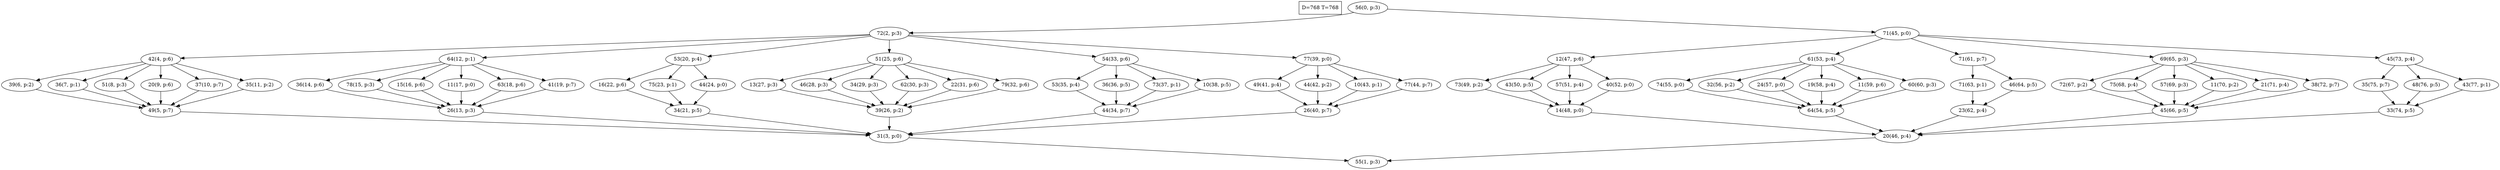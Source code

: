 digraph Task {
i [shape=box, label="D=768 T=768"]; 
0 [label="56(0, p:3)"];
1 [label="55(1, p:3)"];
2 [label="72(2, p:3)"];
3 [label="31(3, p:0)"];
4 [label="42(4, p:6)"];
5 [label="49(5, p:7)"];
6 [label="39(6, p:2)"];
7 [label="36(7, p:1)"];
8 [label="51(8, p:3)"];
9 [label="20(9, p:6)"];
10 [label="37(10, p:7)"];
11 [label="35(11, p:2)"];
12 [label="64(12, p:1)"];
13 [label="26(13, p:3)"];
14 [label="36(14, p:6)"];
15 [label="78(15, p:3)"];
16 [label="15(16, p:6)"];
17 [label="11(17, p:0)"];
18 [label="63(18, p:6)"];
19 [label="41(19, p:7)"];
20 [label="53(20, p:4)"];
21 [label="34(21, p:5)"];
22 [label="16(22, p:6)"];
23 [label="75(23, p:1)"];
24 [label="44(24, p:0)"];
25 [label="51(25, p:6)"];
26 [label="39(26, p:2)"];
27 [label="13(27, p:3)"];
28 [label="46(28, p:3)"];
29 [label="34(29, p:3)"];
30 [label="62(30, p:3)"];
31 [label="22(31, p:6)"];
32 [label="79(32, p:6)"];
33 [label="54(33, p:6)"];
34 [label="44(34, p:7)"];
35 [label="53(35, p:4)"];
36 [label="36(36, p:5)"];
37 [label="73(37, p:1)"];
38 [label="10(38, p:5)"];
39 [label="77(39, p:0)"];
40 [label="26(40, p:7)"];
41 [label="49(41, p:4)"];
42 [label="44(42, p:2)"];
43 [label="10(43, p:1)"];
44 [label="77(44, p:7)"];
45 [label="71(45, p:0)"];
46 [label="20(46, p:4)"];
47 [label="12(47, p:6)"];
48 [label="14(48, p:0)"];
49 [label="73(49, p:2)"];
50 [label="43(50, p:5)"];
51 [label="57(51, p:4)"];
52 [label="40(52, p:0)"];
53 [label="61(53, p:4)"];
54 [label="64(54, p:5)"];
55 [label="74(55, p:0)"];
56 [label="32(56, p:2)"];
57 [label="24(57, p:0)"];
58 [label="19(58, p:4)"];
59 [label="11(59, p:6)"];
60 [label="60(60, p:3)"];
61 [label="71(61, p:7)"];
62 [label="23(62, p:4)"];
63 [label="71(63, p:1)"];
64 [label="46(64, p:5)"];
65 [label="69(65, p:3)"];
66 [label="45(66, p:5)"];
67 [label="72(67, p:2)"];
68 [label="75(68, p:4)"];
69 [label="57(69, p:3)"];
70 [label="11(70, p:2)"];
71 [label="21(71, p:4)"];
72 [label="38(72, p:7)"];
73 [label="45(73, p:4)"];
74 [label="33(74, p:5)"];
75 [label="35(75, p:7)"];
76 [label="48(76, p:5)"];
77 [label="43(77, p:1)"];
0 -> 2;
0 -> 45;
2 -> 4;
2 -> 12;
2 -> 20;
2 -> 25;
2 -> 33;
2 -> 39;
3 -> 1;
4 -> 6;
4 -> 7;
4 -> 8;
4 -> 9;
4 -> 10;
4 -> 11;
5 -> 3;
6 -> 5;
7 -> 5;
8 -> 5;
9 -> 5;
10 -> 5;
11 -> 5;
12 -> 14;
12 -> 15;
12 -> 16;
12 -> 17;
12 -> 18;
12 -> 19;
13 -> 3;
14 -> 13;
15 -> 13;
16 -> 13;
17 -> 13;
18 -> 13;
19 -> 13;
20 -> 22;
20 -> 23;
20 -> 24;
21 -> 3;
22 -> 21;
23 -> 21;
24 -> 21;
25 -> 27;
25 -> 28;
25 -> 29;
25 -> 30;
25 -> 31;
25 -> 32;
26 -> 3;
27 -> 26;
28 -> 26;
29 -> 26;
30 -> 26;
31 -> 26;
32 -> 26;
33 -> 35;
33 -> 36;
33 -> 37;
33 -> 38;
34 -> 3;
35 -> 34;
36 -> 34;
37 -> 34;
38 -> 34;
39 -> 41;
39 -> 42;
39 -> 43;
39 -> 44;
40 -> 3;
41 -> 40;
42 -> 40;
43 -> 40;
44 -> 40;
45 -> 47;
45 -> 53;
45 -> 61;
45 -> 65;
45 -> 73;
46 -> 1;
47 -> 49;
47 -> 50;
47 -> 51;
47 -> 52;
48 -> 46;
49 -> 48;
50 -> 48;
51 -> 48;
52 -> 48;
53 -> 55;
53 -> 56;
53 -> 57;
53 -> 58;
53 -> 59;
53 -> 60;
54 -> 46;
55 -> 54;
56 -> 54;
57 -> 54;
58 -> 54;
59 -> 54;
60 -> 54;
61 -> 63;
61 -> 64;
62 -> 46;
63 -> 62;
64 -> 62;
65 -> 67;
65 -> 68;
65 -> 69;
65 -> 70;
65 -> 71;
65 -> 72;
66 -> 46;
67 -> 66;
68 -> 66;
69 -> 66;
70 -> 66;
71 -> 66;
72 -> 66;
73 -> 75;
73 -> 76;
73 -> 77;
74 -> 46;
75 -> 74;
76 -> 74;
77 -> 74;
}